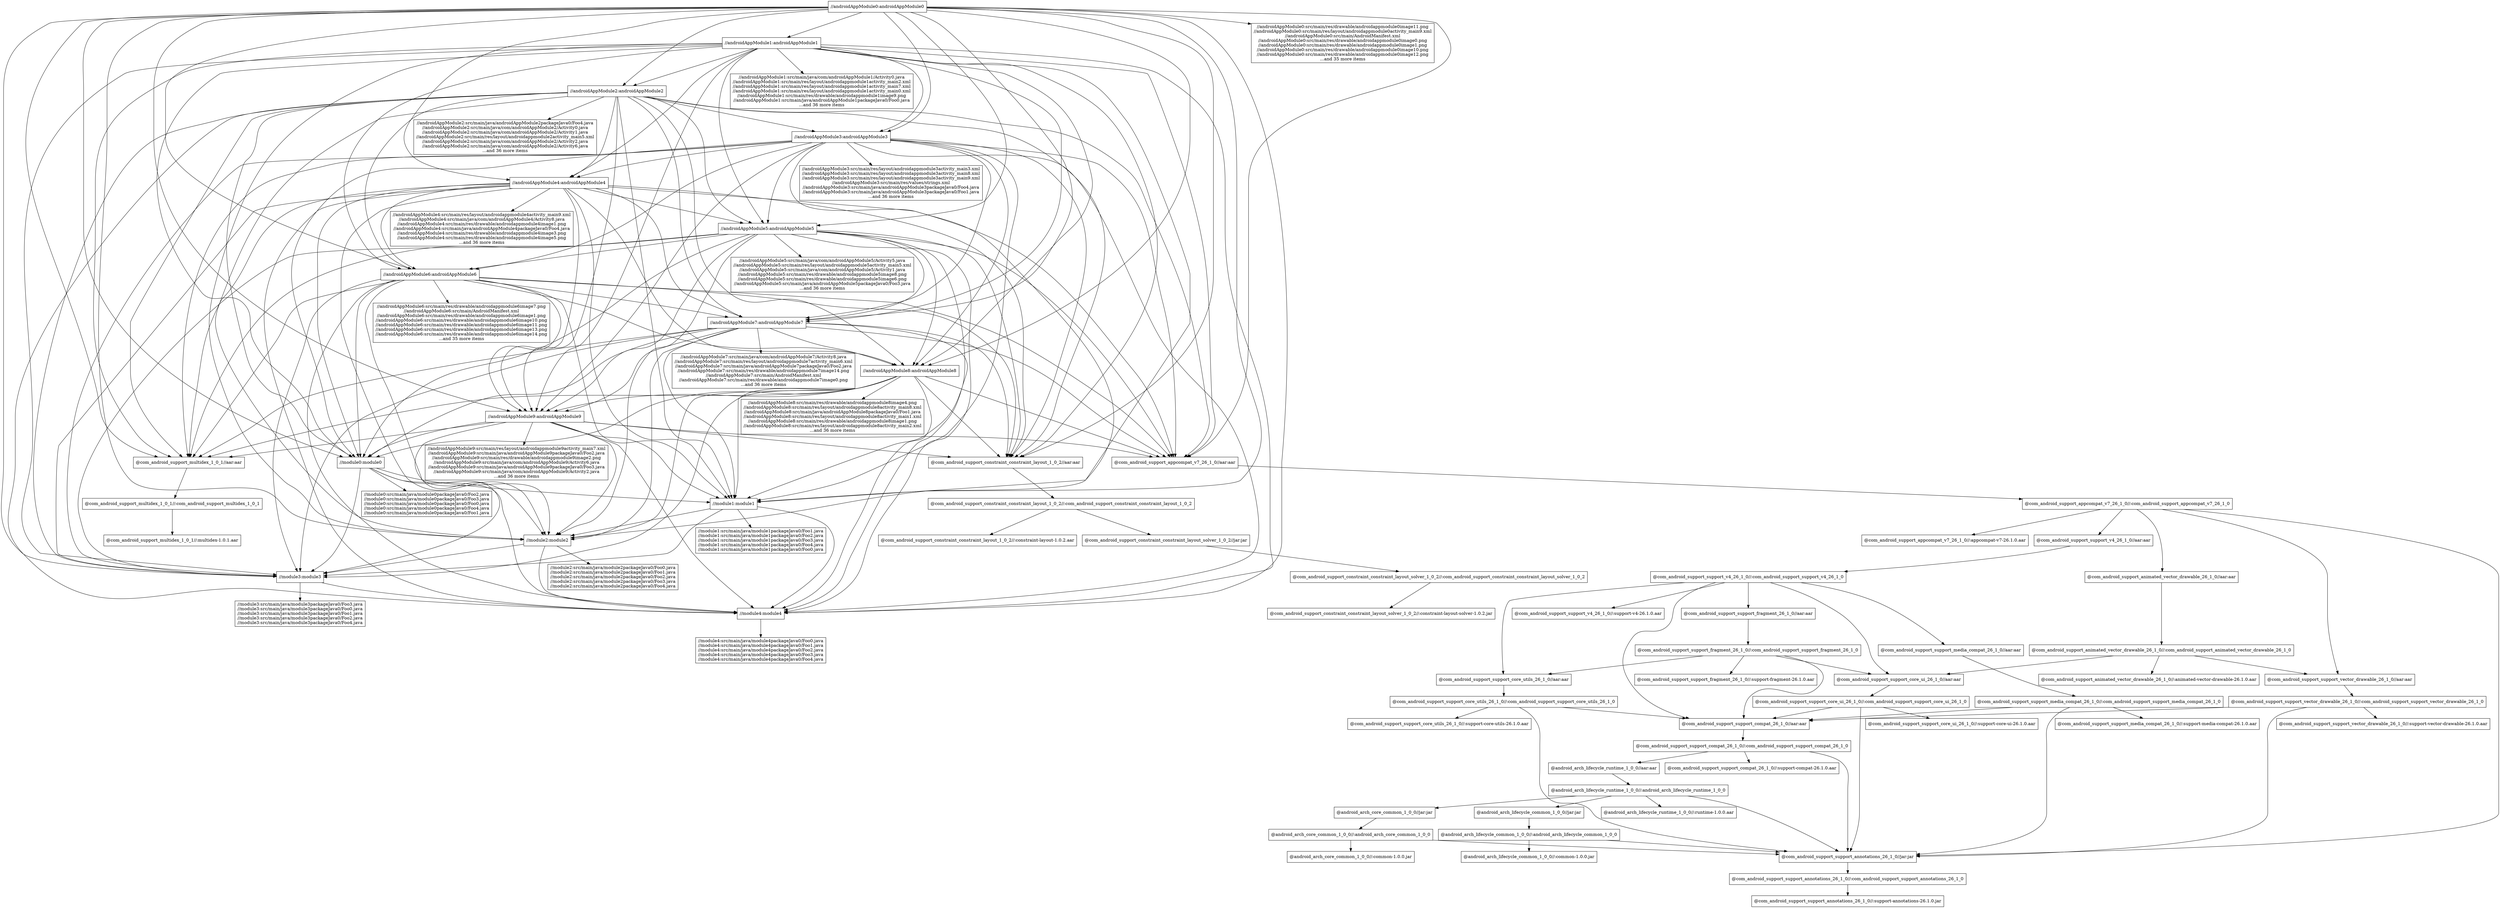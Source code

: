 digraph mygraph {
  node [shape=box];
"//androidAppModule0:androidAppModule0"
"//androidAppModule0:androidAppModule0" -> "//androidAppModule1:androidAppModule1"
"//androidAppModule0:androidAppModule0" -> "//androidAppModule2:androidAppModule2"
"//androidAppModule0:androidAppModule0" -> "//androidAppModule3:androidAppModule3"
"//androidAppModule0:androidAppModule0" -> "//androidAppModule4:androidAppModule4"
"//androidAppModule0:androidAppModule0" -> "//androidAppModule5:androidAppModule5"
"//androidAppModule0:androidAppModule0" -> "//androidAppModule6:androidAppModule6"
"//androidAppModule0:androidAppModule0" -> "//androidAppModule7:androidAppModule7"
"//androidAppModule0:androidAppModule0" -> "//androidAppModule8:androidAppModule8"
"//androidAppModule0:androidAppModule0" -> "//androidAppModule9:androidAppModule9"
"//androidAppModule0:androidAppModule0" -> "//module0:module0"
"//androidAppModule0:androidAppModule0" -> "//module1:module1"
"//androidAppModule0:androidAppModule0" -> "//module2:module2"
"//androidAppModule0:androidAppModule0" -> "//module3:module3"
"//androidAppModule0:androidAppModule0" -> "//module4:module4"
"//androidAppModule0:androidAppModule0" -> "@com_android_support_appcompat_v7_26_1_0//aar:aar"
"//androidAppModule0:androidAppModule0" -> "@com_android_support_constraint_constraint_layout_1_0_2//aar:aar"
"//androidAppModule0:androidAppModule0" -> "//androidAppModule0:src/main/res/drawable/androidappmodule0image11.png\n//androidAppModule0:src/main/res/layout/androidappmodule0activity_main9.xml\n//androidAppModule0:src/main/AndroidManifest.xml\n//androidAppModule0:src/main/res/drawable/androidappmodule0image0.png\n//androidAppModule0:src/main/res/drawable/androidappmodule0image1.png\n//androidAppModule0:src/main/res/drawable/androidappmodule0image10.png\n//androidAppModule0:src/main/res/drawable/androidappmodule0image12.png\n...and 35 more items"
"//androidAppModule0:androidAppModule0" -> "@com_android_support_multidex_1_0_1//aar:aar"
"//androidAppModule0:src/main/res/drawable/androidappmodule0image11.png\n//androidAppModule0:src/main/res/layout/androidappmodule0activity_main9.xml\n//androidAppModule0:src/main/AndroidManifest.xml\n//androidAppModule0:src/main/res/drawable/androidappmodule0image0.png\n//androidAppModule0:src/main/res/drawable/androidappmodule0image1.png\n//androidAppModule0:src/main/res/drawable/androidappmodule0image10.png\n//androidAppModule0:src/main/res/drawable/androidappmodule0image12.png\n...and 35 more items"
"//androidAppModule1:androidAppModule1"
"//androidAppModule1:androidAppModule1" -> "//androidAppModule2:androidAppModule2"
"//androidAppModule1:androidAppModule1" -> "//androidAppModule3:androidAppModule3"
"//androidAppModule1:androidAppModule1" -> "//androidAppModule4:androidAppModule4"
"//androidAppModule1:androidAppModule1" -> "//androidAppModule5:androidAppModule5"
"//androidAppModule1:androidAppModule1" -> "//androidAppModule6:androidAppModule6"
"//androidAppModule1:androidAppModule1" -> "//androidAppModule7:androidAppModule7"
"//androidAppModule1:androidAppModule1" -> "//androidAppModule8:androidAppModule8"
"//androidAppModule1:androidAppModule1" -> "//androidAppModule9:androidAppModule9"
"//androidAppModule1:androidAppModule1" -> "//module0:module0"
"//androidAppModule1:androidAppModule1" -> "//module1:module1"
"//androidAppModule1:androidAppModule1" -> "//module2:module2"
"//androidAppModule1:androidAppModule1" -> "//module3:module3"
"//androidAppModule1:androidAppModule1" -> "//module4:module4"
"//androidAppModule1:androidAppModule1" -> "@com_android_support_appcompat_v7_26_1_0//aar:aar"
"//androidAppModule1:androidAppModule1" -> "@com_android_support_constraint_constraint_layout_1_0_2//aar:aar"
"//androidAppModule1:androidAppModule1" -> "//androidAppModule1:src/main/java/com/androidAppModule1/Activity0.java\n//androidAppModule1:src/main/res/layout/androidappmodule1activity_main2.xml\n//androidAppModule1:src/main/res/layout/androidappmodule1activity_main7.xml\n//androidAppModule1:src/main/res/layout/androidappmodule1activity_main0.xml\n//androidAppModule1:src/main/res/drawable/androidappmodule1image9.png\n//androidAppModule1:src/main/java/androidAppModule1packageJava0/Foo0.java\n...and 36 more items"
"//androidAppModule1:androidAppModule1" -> "@com_android_support_multidex_1_0_1//aar:aar"
"//androidAppModule2:androidAppModule2"
"//androidAppModule2:androidAppModule2" -> "//androidAppModule3:androidAppModule3"
"//androidAppModule2:androidAppModule2" -> "//androidAppModule4:androidAppModule4"
"//androidAppModule2:androidAppModule2" -> "//androidAppModule5:androidAppModule5"
"//androidAppModule2:androidAppModule2" -> "//androidAppModule6:androidAppModule6"
"//androidAppModule2:androidAppModule2" -> "//androidAppModule7:androidAppModule7"
"//androidAppModule2:androidAppModule2" -> "//androidAppModule8:androidAppModule8"
"//androidAppModule2:androidAppModule2" -> "//androidAppModule9:androidAppModule9"
"//androidAppModule2:androidAppModule2" -> "//module0:module0"
"//androidAppModule2:androidAppModule2" -> "//module1:module1"
"//androidAppModule2:androidAppModule2" -> "//module2:module2"
"//androidAppModule2:androidAppModule2" -> "//module3:module3"
"//androidAppModule2:androidAppModule2" -> "//module4:module4"
"//androidAppModule2:androidAppModule2" -> "@com_android_support_appcompat_v7_26_1_0//aar:aar"
"//androidAppModule2:androidAppModule2" -> "@com_android_support_constraint_constraint_layout_1_0_2//aar:aar"
"//androidAppModule2:androidAppModule2" -> "//androidAppModule2:src/main/java/androidAppModule2packageJava0/Foo4.java\n//androidAppModule2:src/main/java/com/androidAppModule2/Activity0.java\n//androidAppModule2:src/main/java/com/androidAppModule2/Activity1.java\n//androidAppModule2:src/main/res/layout/androidappmodule2activity_main5.xml\n//androidAppModule2:src/main/java/com/androidAppModule2/Activity2.java\n//androidAppModule2:src/main/java/com/androidAppModule2/Activity6.java\n...and 36 more items"
"//androidAppModule2:androidAppModule2" -> "@com_android_support_multidex_1_0_1//aar:aar"
"//androidAppModule3:androidAppModule3"
"//androidAppModule3:androidAppModule3" -> "//androidAppModule4:androidAppModule4"
"//androidAppModule3:androidAppModule3" -> "//androidAppModule5:androidAppModule5"
"//androidAppModule3:androidAppModule3" -> "//androidAppModule6:androidAppModule6"
"//androidAppModule3:androidAppModule3" -> "//androidAppModule7:androidAppModule7"
"//androidAppModule3:androidAppModule3" -> "//androidAppModule8:androidAppModule8"
"//androidAppModule3:androidAppModule3" -> "//androidAppModule9:androidAppModule9"
"//androidAppModule3:androidAppModule3" -> "//module0:module0"
"//androidAppModule3:androidAppModule3" -> "//module1:module1"
"//androidAppModule3:androidAppModule3" -> "//module2:module2"
"//androidAppModule3:androidAppModule3" -> "//module3:module3"
"//androidAppModule3:androidAppModule3" -> "//module4:module4"
"//androidAppModule3:androidAppModule3" -> "@com_android_support_appcompat_v7_26_1_0//aar:aar"
"//androidAppModule3:androidAppModule3" -> "@com_android_support_constraint_constraint_layout_1_0_2//aar:aar"
"//androidAppModule3:androidAppModule3" -> "//androidAppModule3:src/main/res/layout/androidappmodule3activity_main3.xml\n//androidAppModule3:src/main/res/layout/androidappmodule3activity_main8.xml\n//androidAppModule3:src/main/res/layout/androidappmodule3activity_main9.xml\n//androidAppModule3:src/main/res/values/strings.xml\n//androidAppModule3:src/main/java/androidAppModule3packageJava0/Foo4.java\n//androidAppModule3:src/main/java/androidAppModule3packageJava0/Foo1.java\n...and 36 more items"
"//androidAppModule3:androidAppModule3" -> "@com_android_support_multidex_1_0_1//aar:aar"
"//androidAppModule3:src/main/res/layout/androidappmodule3activity_main3.xml\n//androidAppModule3:src/main/res/layout/androidappmodule3activity_main8.xml\n//androidAppModule3:src/main/res/layout/androidappmodule3activity_main9.xml\n//androidAppModule3:src/main/res/values/strings.xml\n//androidAppModule3:src/main/java/androidAppModule3packageJava0/Foo4.java\n//androidAppModule3:src/main/java/androidAppModule3packageJava0/Foo1.java\n...and 36 more items"
"//androidAppModule4:androidAppModule4"
"//androidAppModule4:androidAppModule4" -> "//androidAppModule5:androidAppModule5"
"//androidAppModule4:androidAppModule4" -> "//androidAppModule6:androidAppModule6"
"//androidAppModule4:androidAppModule4" -> "//androidAppModule7:androidAppModule7"
"//androidAppModule4:androidAppModule4" -> "//androidAppModule8:androidAppModule8"
"//androidAppModule4:androidAppModule4" -> "//androidAppModule9:androidAppModule9"
"//androidAppModule4:androidAppModule4" -> "//module0:module0"
"//androidAppModule4:androidAppModule4" -> "//module1:module1"
"//androidAppModule4:androidAppModule4" -> "//module2:module2"
"//androidAppModule4:androidAppModule4" -> "//module3:module3"
"//androidAppModule4:androidAppModule4" -> "//module4:module4"
"//androidAppModule4:androidAppModule4" -> "@com_android_support_appcompat_v7_26_1_0//aar:aar"
"//androidAppModule4:androidAppModule4" -> "@com_android_support_constraint_constraint_layout_1_0_2//aar:aar"
"//androidAppModule4:androidAppModule4" -> "//androidAppModule4:src/main/res/layout/androidappmodule4activity_main9.xml\n//androidAppModule4:src/main/java/com/androidAppModule4/Activity8.java\n//androidAppModule4:src/main/res/drawable/androidappmodule4image1.png\n//androidAppModule4:src/main/java/androidAppModule4packageJava0/Foo4.java\n//androidAppModule4:src/main/res/drawable/androidappmodule4image3.png\n//androidAppModule4:src/main/res/drawable/androidappmodule4image5.png\n...and 36 more items"
"//androidAppModule4:androidAppModule4" -> "@com_android_support_multidex_1_0_1//aar:aar"
"//androidAppModule5:androidAppModule5"
"//androidAppModule5:androidAppModule5" -> "//androidAppModule6:androidAppModule6"
"//androidAppModule5:androidAppModule5" -> "//androidAppModule7:androidAppModule7"
"//androidAppModule5:androidAppModule5" -> "//androidAppModule8:androidAppModule8"
"//androidAppModule5:androidAppModule5" -> "//androidAppModule9:androidAppModule9"
"//androidAppModule5:androidAppModule5" -> "//module0:module0"
"//androidAppModule5:androidAppModule5" -> "//module1:module1"
"//androidAppModule5:androidAppModule5" -> "//module2:module2"
"//androidAppModule5:androidAppModule5" -> "//module3:module3"
"//androidAppModule5:androidAppModule5" -> "//module4:module4"
"//androidAppModule5:androidAppModule5" -> "@com_android_support_appcompat_v7_26_1_0//aar:aar"
"//androidAppModule5:androidAppModule5" -> "@com_android_support_constraint_constraint_layout_1_0_2//aar:aar"
"//androidAppModule5:androidAppModule5" -> "//androidAppModule5:src/main/java/com/androidAppModule5/Activity5.java\n//androidAppModule5:src/main/res/layout/androidappmodule5activity_main5.xml\n//androidAppModule5:src/main/java/com/androidAppModule5/Activity1.java\n//androidAppModule5:src/main/res/drawable/androidappmodule5image8.png\n//androidAppModule5:src/main/res/drawable/androidappmodule5image6.png\n//androidAppModule5:src/main/java/androidAppModule5packageJava0/Foo3.java\n...and 36 more items"
"//androidAppModule5:androidAppModule5" -> "@com_android_support_multidex_1_0_1//aar:aar"
"//androidAppModule5:src/main/java/com/androidAppModule5/Activity5.java\n//androidAppModule5:src/main/res/layout/androidappmodule5activity_main5.xml\n//androidAppModule5:src/main/java/com/androidAppModule5/Activity1.java\n//androidAppModule5:src/main/res/drawable/androidappmodule5image8.png\n//androidAppModule5:src/main/res/drawable/androidappmodule5image6.png\n//androidAppModule5:src/main/java/androidAppModule5packageJava0/Foo3.java\n...and 36 more items"
"//androidAppModule6:androidAppModule6"
"//androidAppModule6:androidAppModule6" -> "//androidAppModule7:androidAppModule7"
"//androidAppModule6:androidAppModule6" -> "//androidAppModule8:androidAppModule8"
"//androidAppModule6:androidAppModule6" -> "//androidAppModule9:androidAppModule9"
"//androidAppModule6:androidAppModule6" -> "//module0:module0"
"//androidAppModule6:androidAppModule6" -> "//module1:module1"
"//androidAppModule6:androidAppModule6" -> "//module2:module2"
"//androidAppModule6:androidAppModule6" -> "//module3:module3"
"//androidAppModule6:androidAppModule6" -> "//module4:module4"
"//androidAppModule6:androidAppModule6" -> "@com_android_support_appcompat_v7_26_1_0//aar:aar"
"//androidAppModule6:androidAppModule6" -> "@com_android_support_constraint_constraint_layout_1_0_2//aar:aar"
"//androidAppModule6:androidAppModule6" -> "//androidAppModule6:src/main/res/drawable/androidappmodule6image7.png\n//androidAppModule6:src/main/AndroidManifest.xml\n//androidAppModule6:src/main/res/drawable/androidappmodule6image1.png\n//androidAppModule6:src/main/res/drawable/androidappmodule6image10.png\n//androidAppModule6:src/main/res/drawable/androidappmodule6image11.png\n//androidAppModule6:src/main/res/drawable/androidappmodule6image13.png\n//androidAppModule6:src/main/res/drawable/androidappmodule6image14.png\n...and 35 more items"
"//androidAppModule6:androidAppModule6" -> "@com_android_support_multidex_1_0_1//aar:aar"
"//androidAppModule6:src/main/res/drawable/androidappmodule6image7.png\n//androidAppModule6:src/main/AndroidManifest.xml\n//androidAppModule6:src/main/res/drawable/androidappmodule6image1.png\n//androidAppModule6:src/main/res/drawable/androidappmodule6image10.png\n//androidAppModule6:src/main/res/drawable/androidappmodule6image11.png\n//androidAppModule6:src/main/res/drawable/androidappmodule6image13.png\n//androidAppModule6:src/main/res/drawable/androidappmodule6image14.png\n...and 35 more items"
"//androidAppModule7:androidAppModule7"
"//androidAppModule7:androidAppModule7" -> "//androidAppModule8:androidAppModule8"
"//androidAppModule7:androidAppModule7" -> "//androidAppModule9:androidAppModule9"
"//androidAppModule7:androidAppModule7" -> "//module0:module0"
"//androidAppModule7:androidAppModule7" -> "//module1:module1"
"//androidAppModule7:androidAppModule7" -> "//module2:module2"
"//androidAppModule7:androidAppModule7" -> "//module3:module3"
"//androidAppModule7:androidAppModule7" -> "//module4:module4"
"//androidAppModule7:androidAppModule7" -> "@com_android_support_appcompat_v7_26_1_0//aar:aar"
"//androidAppModule7:androidAppModule7" -> "@com_android_support_constraint_constraint_layout_1_0_2//aar:aar"
"//androidAppModule7:androidAppModule7" -> "//androidAppModule7:src/main/java/com/androidAppModule7/Activity8.java\n//androidAppModule7:src/main/res/layout/androidappmodule7activity_main6.xml\n//androidAppModule7:src/main/java/androidAppModule7packageJava0/Foo2.java\n//androidAppModule7:src/main/res/drawable/androidappmodule7image14.png\n//androidAppModule7:src/main/AndroidManifest.xml\n//androidAppModule7:src/main/res/drawable/androidappmodule7image0.png\n...and 36 more items"
"//androidAppModule7:androidAppModule7" -> "@com_android_support_multidex_1_0_1//aar:aar"
"//androidAppModule7:src/main/java/com/androidAppModule7/Activity8.java\n//androidAppModule7:src/main/res/layout/androidappmodule7activity_main6.xml\n//androidAppModule7:src/main/java/androidAppModule7packageJava0/Foo2.java\n//androidAppModule7:src/main/res/drawable/androidappmodule7image14.png\n//androidAppModule7:src/main/AndroidManifest.xml\n//androidAppModule7:src/main/res/drawable/androidappmodule7image0.png\n...and 36 more items"
"//androidAppModule8:androidAppModule8"
"//androidAppModule8:androidAppModule8" -> "//androidAppModule9:androidAppModule9"
"//androidAppModule8:androidAppModule8" -> "//module0:module0"
"//androidAppModule8:androidAppModule8" -> "//module1:module1"
"//androidAppModule8:androidAppModule8" -> "//module2:module2"
"//androidAppModule8:androidAppModule8" -> "//module3:module3"
"//androidAppModule8:androidAppModule8" -> "//module4:module4"
"//androidAppModule8:androidAppModule8" -> "@com_android_support_appcompat_v7_26_1_0//aar:aar"
"//androidAppModule8:androidAppModule8" -> "@com_android_support_constraint_constraint_layout_1_0_2//aar:aar"
"//androidAppModule8:androidAppModule8" -> "//androidAppModule8:src/main/res/drawable/androidappmodule8image4.png\n//androidAppModule8:src/main/res/layout/androidappmodule8activity_main8.xml\n//androidAppModule8:src/main/java/androidAppModule8packageJava0/Foo1.java\n//androidAppModule8:src/main/res/layout/androidappmodule8activity_main1.xml\n//androidAppModule8:src/main/res/drawable/androidappmodule8image1.png\n//androidAppModule8:src/main/res/layout/androidappmodule8activity_main2.xml\n...and 36 more items"
"//androidAppModule8:androidAppModule8" -> "@com_android_support_multidex_1_0_1//aar:aar"
"//androidAppModule9:androidAppModule9"
"//androidAppModule9:androidAppModule9" -> "//module0:module0"
"//androidAppModule9:androidAppModule9" -> "//module1:module1"
"//androidAppModule9:androidAppModule9" -> "//module2:module2"
"//androidAppModule9:androidAppModule9" -> "//module3:module3"
"//androidAppModule9:androidAppModule9" -> "//module4:module4"
"//androidAppModule9:androidAppModule9" -> "@com_android_support_appcompat_v7_26_1_0//aar:aar"
"//androidAppModule9:androidAppModule9" -> "@com_android_support_constraint_constraint_layout_1_0_2//aar:aar"
"//androidAppModule9:androidAppModule9" -> "//androidAppModule9:src/main/res/layout/androidappmodule9activity_main7.xml\n//androidAppModule9:src/main/java/androidAppModule9packageJava0/Foo2.java\n//androidAppModule9:src/main/res/drawable/androidappmodule9image2.png\n//androidAppModule9:src/main/java/com/androidAppModule9/Activity6.java\n//androidAppModule9:src/main/java/androidAppModule9packageJava0/Foo3.java\n//androidAppModule9:src/main/java/com/androidAppModule9/Activity2.java\n...and 36 more items"
"//androidAppModule9:androidAppModule9" -> "@com_android_support_multidex_1_0_1//aar:aar"
"@com_android_support_multidex_1_0_1//aar:aar"
"@com_android_support_multidex_1_0_1//aar:aar" -> "@com_android_support_multidex_1_0_1//:com_android_support_multidex_1_0_1"
"@com_android_support_multidex_1_0_1//:com_android_support_multidex_1_0_1"
"@com_android_support_multidex_1_0_1//:com_android_support_multidex_1_0_1" -> "@com_android_support_multidex_1_0_1//:multidex-1.0.1.aar"
"@com_android_support_multidex_1_0_1//:multidex-1.0.1.aar"
"@com_android_support_constraint_constraint_layout_1_0_2//aar:aar"
"@com_android_support_constraint_constraint_layout_1_0_2//aar:aar" -> "@com_android_support_constraint_constraint_layout_1_0_2//:com_android_support_constraint_constraint_layout_1_0_2"
"@com_android_support_constraint_constraint_layout_1_0_2//:com_android_support_constraint_constraint_layout_1_0_2"
"@com_android_support_constraint_constraint_layout_1_0_2//:com_android_support_constraint_constraint_layout_1_0_2" -> "@com_android_support_constraint_constraint_layout_1_0_2//:constraint-layout-1.0.2.aar"
"@com_android_support_constraint_constraint_layout_1_0_2//:com_android_support_constraint_constraint_layout_1_0_2" -> "@com_android_support_constraint_constraint_layout_solver_1_0_2//jar:jar"
"@com_android_support_appcompat_v7_26_1_0//aar:aar"
"@com_android_support_appcompat_v7_26_1_0//aar:aar" -> "@com_android_support_appcompat_v7_26_1_0//:com_android_support_appcompat_v7_26_1_0"
"//module0:module0"
"//module0:module0" -> "//module4:module4"
"//module0:module0" -> "//module1:module1"
"//module0:module0" -> "//module2:module2"
"//module0:module0" -> "//module0:src/main/java/module0packageJava0/Foo2.java\n//module0:src/main/java/module0packageJava0/Foo3.java\n//module0:src/main/java/module0packageJava0/Foo0.java\n//module0:src/main/java/module0packageJava0/Foo4.java\n//module0:src/main/java/module0packageJava0/Foo1.java"
"//module0:module0" -> "//module3:module3"
"@com_android_support_appcompat_v7_26_1_0//:com_android_support_appcompat_v7_26_1_0"
"@com_android_support_appcompat_v7_26_1_0//:com_android_support_appcompat_v7_26_1_0" -> "@com_android_support_animated_vector_drawable_26_1_0//aar:aar"
"@com_android_support_appcompat_v7_26_1_0//:com_android_support_appcompat_v7_26_1_0" -> "@com_android_support_support_annotations_26_1_0//jar:jar"
"@com_android_support_appcompat_v7_26_1_0//:com_android_support_appcompat_v7_26_1_0" -> "@com_android_support_support_vector_drawable_26_1_0//aar:aar"
"@com_android_support_appcompat_v7_26_1_0//:com_android_support_appcompat_v7_26_1_0" -> "@com_android_support_appcompat_v7_26_1_0//:appcompat-v7-26.1.0.aar"
"@com_android_support_appcompat_v7_26_1_0//:com_android_support_appcompat_v7_26_1_0" -> "@com_android_support_support_v4_26_1_0//aar:aar"
"@com_android_support_support_v4_26_1_0//aar:aar"
"@com_android_support_support_v4_26_1_0//aar:aar" -> "@com_android_support_support_v4_26_1_0//:com_android_support_support_v4_26_1_0"
"@com_android_support_support_v4_26_1_0//:com_android_support_support_v4_26_1_0"
"@com_android_support_support_v4_26_1_0//:com_android_support_support_v4_26_1_0" -> "@com_android_support_support_core_utils_26_1_0//aar:aar"
"@com_android_support_support_v4_26_1_0//:com_android_support_support_v4_26_1_0" -> "@com_android_support_support_fragment_26_1_0//aar:aar"
"@com_android_support_support_v4_26_1_0//:com_android_support_support_v4_26_1_0" -> "@com_android_support_support_media_compat_26_1_0//aar:aar"
"@com_android_support_support_v4_26_1_0//:com_android_support_support_v4_26_1_0" -> "@com_android_support_support_compat_26_1_0//aar:aar"
"@com_android_support_support_v4_26_1_0//:com_android_support_support_v4_26_1_0" -> "@com_android_support_support_v4_26_1_0//:support-v4-26.1.0.aar"
"@com_android_support_support_v4_26_1_0//:com_android_support_support_v4_26_1_0" -> "@com_android_support_support_core_ui_26_1_0//aar:aar"
"@com_android_support_support_v4_26_1_0//:support-v4-26.1.0.aar"
"@com_android_support_support_media_compat_26_1_0//aar:aar"
"@com_android_support_support_media_compat_26_1_0//aar:aar" -> "@com_android_support_support_media_compat_26_1_0//:com_android_support_support_media_compat_26_1_0"
"@com_android_support_support_media_compat_26_1_0//:com_android_support_support_media_compat_26_1_0"
"@com_android_support_support_media_compat_26_1_0//:com_android_support_support_media_compat_26_1_0" -> "@com_android_support_support_annotations_26_1_0//jar:jar"
"@com_android_support_support_media_compat_26_1_0//:com_android_support_support_media_compat_26_1_0" -> "@com_android_support_support_media_compat_26_1_0//:support-media-compat-26.1.0.aar"
"@com_android_support_support_media_compat_26_1_0//:com_android_support_support_media_compat_26_1_0" -> "@com_android_support_support_compat_26_1_0//aar:aar"
"@com_android_support_support_media_compat_26_1_0//:support-media-compat-26.1.0.aar"
"@com_android_support_support_fragment_26_1_0//aar:aar"
"@com_android_support_support_fragment_26_1_0//aar:aar" -> "@com_android_support_support_fragment_26_1_0//:com_android_support_support_fragment_26_1_0"
"@com_android_support_appcompat_v7_26_1_0//:appcompat-v7-26.1.0.aar"
"@com_android_support_constraint_constraint_layout_1_0_2//:constraint-layout-1.0.2.aar"
"@com_android_support_support_fragment_26_1_0//:com_android_support_support_fragment_26_1_0"
"@com_android_support_support_fragment_26_1_0//:com_android_support_support_fragment_26_1_0" -> "@com_android_support_support_core_utils_26_1_0//aar:aar"
"@com_android_support_support_fragment_26_1_0//:com_android_support_support_fragment_26_1_0" -> "@com_android_support_support_compat_26_1_0//aar:aar"
"@com_android_support_support_fragment_26_1_0//:com_android_support_support_fragment_26_1_0" -> "@com_android_support_support_fragment_26_1_0//:support-fragment-26.1.0.aar"
"@com_android_support_support_fragment_26_1_0//:com_android_support_support_fragment_26_1_0" -> "@com_android_support_support_core_ui_26_1_0//aar:aar"
"@com_android_support_support_fragment_26_1_0//:support-fragment-26.1.0.aar"
"@com_android_support_constraint_constraint_layout_solver_1_0_2//jar:jar"
"@com_android_support_constraint_constraint_layout_solver_1_0_2//jar:jar" -> "@com_android_support_constraint_constraint_layout_solver_1_0_2//:com_android_support_constraint_constraint_layout_solver_1_0_2"
"@com_android_support_constraint_constraint_layout_solver_1_0_2//:com_android_support_constraint_constraint_layout_solver_1_0_2"
"@com_android_support_constraint_constraint_layout_solver_1_0_2//:com_android_support_constraint_constraint_layout_solver_1_0_2" -> "@com_android_support_constraint_constraint_layout_solver_1_0_2//:constraint-layout-solver-1.0.2.jar"
"@com_android_support_constraint_constraint_layout_solver_1_0_2//:constraint-layout-solver-1.0.2.jar"
"@com_android_support_animated_vector_drawable_26_1_0//aar:aar"
"@com_android_support_animated_vector_drawable_26_1_0//aar:aar" -> "@com_android_support_animated_vector_drawable_26_1_0//:com_android_support_animated_vector_drawable_26_1_0"
"@com_android_support_animated_vector_drawable_26_1_0//:com_android_support_animated_vector_drawable_26_1_0"
"@com_android_support_animated_vector_drawable_26_1_0//:com_android_support_animated_vector_drawable_26_1_0" -> "@com_android_support_support_vector_drawable_26_1_0//aar:aar"
"@com_android_support_animated_vector_drawable_26_1_0//:com_android_support_animated_vector_drawable_26_1_0" -> "@com_android_support_animated_vector_drawable_26_1_0//:animated-vector-drawable-26.1.0.aar"
"@com_android_support_animated_vector_drawable_26_1_0//:com_android_support_animated_vector_drawable_26_1_0" -> "@com_android_support_support_core_ui_26_1_0//aar:aar"
"@com_android_support_animated_vector_drawable_26_1_0//:animated-vector-drawable-26.1.0.aar"
"@com_android_support_support_vector_drawable_26_1_0//aar:aar"
"@com_android_support_support_vector_drawable_26_1_0//aar:aar" -> "@com_android_support_support_vector_drawable_26_1_0//:com_android_support_support_vector_drawable_26_1_0"
"@com_android_support_support_vector_drawable_26_1_0//:com_android_support_support_vector_drawable_26_1_0"
"@com_android_support_support_vector_drawable_26_1_0//:com_android_support_support_vector_drawable_26_1_0" -> "@com_android_support_support_annotations_26_1_0//jar:jar"
"@com_android_support_support_vector_drawable_26_1_0//:com_android_support_support_vector_drawable_26_1_0" -> "@com_android_support_support_vector_drawable_26_1_0//:support-vector-drawable-26.1.0.aar"
"@com_android_support_support_vector_drawable_26_1_0//:com_android_support_support_vector_drawable_26_1_0" -> "@com_android_support_support_compat_26_1_0//aar:aar"
"@com_android_support_support_vector_drawable_26_1_0//:support-vector-drawable-26.1.0.aar"
"//androidAppModule8:src/main/res/drawable/androidappmodule8image4.png\n//androidAppModule8:src/main/res/layout/androidappmodule8activity_main8.xml\n//androidAppModule8:src/main/java/androidAppModule8packageJava0/Foo1.java\n//androidAppModule8:src/main/res/layout/androidappmodule8activity_main1.xml\n//androidAppModule8:src/main/res/drawable/androidappmodule8image1.png\n//androidAppModule8:src/main/res/layout/androidappmodule8activity_main2.xml\n...and 36 more items"
"//androidAppModule2:src/main/java/androidAppModule2packageJava0/Foo4.java\n//androidAppModule2:src/main/java/com/androidAppModule2/Activity0.java\n//androidAppModule2:src/main/java/com/androidAppModule2/Activity1.java\n//androidAppModule2:src/main/res/layout/androidappmodule2activity_main5.xml\n//androidAppModule2:src/main/java/com/androidAppModule2/Activity2.java\n//androidAppModule2:src/main/java/com/androidAppModule2/Activity6.java\n...and 36 more items"
"//module0:src/main/java/module0packageJava0/Foo2.java\n//module0:src/main/java/module0packageJava0/Foo3.java\n//module0:src/main/java/module0packageJava0/Foo0.java\n//module0:src/main/java/module0packageJava0/Foo4.java\n//module0:src/main/java/module0packageJava0/Foo1.java"
"//module1:module1"
"//module1:module1" -> "//module2:module2"
"//module1:module1" -> "//module3:module3"
"//module1:module1" -> "//module1:src/main/java/module1packageJava0/Foo1.java\n//module1:src/main/java/module1packageJava0/Foo2.java\n//module1:src/main/java/module1packageJava0/Foo3.java\n//module1:src/main/java/module1packageJava0/Foo4.java\n//module1:src/main/java/module1packageJava0/Foo0.java"
"//module1:module1" -> "//module4:module4"
"//module1:src/main/java/module1packageJava0/Foo1.java\n//module1:src/main/java/module1packageJava0/Foo2.java\n//module1:src/main/java/module1packageJava0/Foo3.java\n//module1:src/main/java/module1packageJava0/Foo4.java\n//module1:src/main/java/module1packageJava0/Foo0.java"
"//module2:module2"
"//module2:module2" -> "//module3:module3"
"//module2:module2" -> "//module2:src/main/java/module2packageJava0/Foo0.java\n//module2:src/main/java/module2packageJava0/Foo1.java\n//module2:src/main/java/module2packageJava0/Foo2.java\n//module2:src/main/java/module2packageJava0/Foo3.java\n//module2:src/main/java/module2packageJava0/Foo4.java"
"//module2:module2" -> "//module4:module4"
"//module2:src/main/java/module2packageJava0/Foo0.java\n//module2:src/main/java/module2packageJava0/Foo1.java\n//module2:src/main/java/module2packageJava0/Foo2.java\n//module2:src/main/java/module2packageJava0/Foo3.java\n//module2:src/main/java/module2packageJava0/Foo4.java"
"//module3:module3"
"//module3:module3" -> "//module3:src/main/java/module3packageJava0/Foo3.java\n//module3:src/main/java/module3packageJava0/Foo0.java\n//module3:src/main/java/module3packageJava0/Foo1.java\n//module3:src/main/java/module3packageJava0/Foo2.java\n//module3:src/main/java/module3packageJava0/Foo4.java"
"//module3:module3" -> "//module4:module4"
"//module4:module4"
"//module4:module4" -> "//module4:src/main/java/module4packageJava0/Foo0.java\n//module4:src/main/java/module4packageJava0/Foo1.java\n//module4:src/main/java/module4packageJava0/Foo2.java\n//module4:src/main/java/module4packageJava0/Foo3.java\n//module4:src/main/java/module4packageJava0/Foo4.java"
"//module4:src/main/java/module4packageJava0/Foo0.java\n//module4:src/main/java/module4packageJava0/Foo1.java\n//module4:src/main/java/module4packageJava0/Foo2.java\n//module4:src/main/java/module4packageJava0/Foo3.java\n//module4:src/main/java/module4packageJava0/Foo4.java"
"//module3:src/main/java/module3packageJava0/Foo3.java\n//module3:src/main/java/module3packageJava0/Foo0.java\n//module3:src/main/java/module3packageJava0/Foo1.java\n//module3:src/main/java/module3packageJava0/Foo2.java\n//module3:src/main/java/module3packageJava0/Foo4.java"
"@com_android_support_support_core_utils_26_1_0//aar:aar"
"@com_android_support_support_core_utils_26_1_0//aar:aar" -> "@com_android_support_support_core_utils_26_1_0//:com_android_support_support_core_utils_26_1_0"
"@com_android_support_support_core_utils_26_1_0//:com_android_support_support_core_utils_26_1_0"
"@com_android_support_support_core_utils_26_1_0//:com_android_support_support_core_utils_26_1_0" -> "@com_android_support_support_annotations_26_1_0//jar:jar"
"@com_android_support_support_core_utils_26_1_0//:com_android_support_support_core_utils_26_1_0" -> "@com_android_support_support_core_utils_26_1_0//:support-core-utils-26.1.0.aar"
"@com_android_support_support_core_utils_26_1_0//:com_android_support_support_core_utils_26_1_0" -> "@com_android_support_support_compat_26_1_0//aar:aar"
"@com_android_support_support_core_utils_26_1_0//:support-core-utils-26.1.0.aar"
"//androidAppModule4:src/main/res/layout/androidappmodule4activity_main9.xml\n//androidAppModule4:src/main/java/com/androidAppModule4/Activity8.java\n//androidAppModule4:src/main/res/drawable/androidappmodule4image1.png\n//androidAppModule4:src/main/java/androidAppModule4packageJava0/Foo4.java\n//androidAppModule4:src/main/res/drawable/androidappmodule4image3.png\n//androidAppModule4:src/main/res/drawable/androidappmodule4image5.png\n...and 36 more items"
"@com_android_support_support_core_ui_26_1_0//aar:aar"
"@com_android_support_support_core_ui_26_1_0//aar:aar" -> "@com_android_support_support_core_ui_26_1_0//:com_android_support_support_core_ui_26_1_0"
"@com_android_support_support_core_ui_26_1_0//:com_android_support_support_core_ui_26_1_0"
"@com_android_support_support_core_ui_26_1_0//:com_android_support_support_core_ui_26_1_0" -> "@com_android_support_support_annotations_26_1_0//jar:jar"
"@com_android_support_support_core_ui_26_1_0//:com_android_support_support_core_ui_26_1_0" -> "@com_android_support_support_core_ui_26_1_0//:support-core-ui-26.1.0.aar"
"@com_android_support_support_core_ui_26_1_0//:com_android_support_support_core_ui_26_1_0" -> "@com_android_support_support_compat_26_1_0//aar:aar"
"@com_android_support_support_compat_26_1_0//aar:aar"
"@com_android_support_support_compat_26_1_0//aar:aar" -> "@com_android_support_support_compat_26_1_0//:com_android_support_support_compat_26_1_0"
"@com_android_support_support_compat_26_1_0//:com_android_support_support_compat_26_1_0"
"@com_android_support_support_compat_26_1_0//:com_android_support_support_compat_26_1_0" -> "@com_android_support_support_annotations_26_1_0//jar:jar"
"@com_android_support_support_compat_26_1_0//:com_android_support_support_compat_26_1_0" -> "@com_android_support_support_compat_26_1_0//:support-compat-26.1.0.aar"
"@com_android_support_support_compat_26_1_0//:com_android_support_support_compat_26_1_0" -> "@android_arch_lifecycle_runtime_1_0_0//aar:aar"
"@android_arch_lifecycle_runtime_1_0_0//aar:aar"
"@android_arch_lifecycle_runtime_1_0_0//aar:aar" -> "@android_arch_lifecycle_runtime_1_0_0//:android_arch_lifecycle_runtime_1_0_0"
"@android_arch_lifecycle_runtime_1_0_0//:android_arch_lifecycle_runtime_1_0_0"
"@android_arch_lifecycle_runtime_1_0_0//:android_arch_lifecycle_runtime_1_0_0" -> "@com_android_support_support_annotations_26_1_0//jar:jar"
"@android_arch_lifecycle_runtime_1_0_0//:android_arch_lifecycle_runtime_1_0_0" -> "@android_arch_core_common_1_0_0//jar:jar"
"@android_arch_lifecycle_runtime_1_0_0//:android_arch_lifecycle_runtime_1_0_0" -> "@android_arch_lifecycle_runtime_1_0_0//:runtime-1.0.0.aar"
"@android_arch_lifecycle_runtime_1_0_0//:android_arch_lifecycle_runtime_1_0_0" -> "@android_arch_lifecycle_common_1_0_0//jar:jar"
"@android_arch_lifecycle_common_1_0_0//jar:jar"
"@android_arch_lifecycle_common_1_0_0//jar:jar" -> "@android_arch_lifecycle_common_1_0_0//:android_arch_lifecycle_common_1_0_0"
"@android_arch_lifecycle_common_1_0_0//:android_arch_lifecycle_common_1_0_0"
"@android_arch_lifecycle_common_1_0_0//:android_arch_lifecycle_common_1_0_0" -> "@android_arch_lifecycle_common_1_0_0//:common-1.0.0.jar"
"@android_arch_lifecycle_common_1_0_0//:android_arch_lifecycle_common_1_0_0" -> "@com_android_support_support_annotations_26_1_0//jar:jar"
"@android_arch_lifecycle_common_1_0_0//:common-1.0.0.jar"
"@android_arch_core_common_1_0_0//jar:jar"
"@android_arch_core_common_1_0_0//jar:jar" -> "@android_arch_core_common_1_0_0//:android_arch_core_common_1_0_0"
"@android_arch_core_common_1_0_0//:android_arch_core_common_1_0_0"
"@android_arch_core_common_1_0_0//:android_arch_core_common_1_0_0" -> "@android_arch_core_common_1_0_0//:common-1.0.0.jar"
"@android_arch_core_common_1_0_0//:android_arch_core_common_1_0_0" -> "@com_android_support_support_annotations_26_1_0//jar:jar"
"@android_arch_core_common_1_0_0//:common-1.0.0.jar"
"@com_android_support_support_compat_26_1_0//:support-compat-26.1.0.aar"
"@com_android_support_support_annotations_26_1_0//jar:jar"
"@com_android_support_support_annotations_26_1_0//jar:jar" -> "@com_android_support_support_annotations_26_1_0//:com_android_support_support_annotations_26_1_0"
"@com_android_support_support_annotations_26_1_0//:com_android_support_support_annotations_26_1_0"
"@com_android_support_support_annotations_26_1_0//:com_android_support_support_annotations_26_1_0" -> "@com_android_support_support_annotations_26_1_0//:support-annotations-26.1.0.jar"
"@com_android_support_support_annotations_26_1_0//:support-annotations-26.1.0.jar"
"@com_android_support_support_core_ui_26_1_0//:support-core-ui-26.1.0.aar"
"@android_arch_lifecycle_runtime_1_0_0//:runtime-1.0.0.aar"
"//androidAppModule1:src/main/java/com/androidAppModule1/Activity0.java\n//androidAppModule1:src/main/res/layout/androidappmodule1activity_main2.xml\n//androidAppModule1:src/main/res/layout/androidappmodule1activity_main7.xml\n//androidAppModule1:src/main/res/layout/androidappmodule1activity_main0.xml\n//androidAppModule1:src/main/res/drawable/androidappmodule1image9.png\n//androidAppModule1:src/main/java/androidAppModule1packageJava0/Foo0.java\n...and 36 more items"
"//androidAppModule9:src/main/res/layout/androidappmodule9activity_main7.xml\n//androidAppModule9:src/main/java/androidAppModule9packageJava0/Foo2.java\n//androidAppModule9:src/main/res/drawable/androidappmodule9image2.png\n//androidAppModule9:src/main/java/com/androidAppModule9/Activity6.java\n//androidAppModule9:src/main/java/androidAppModule9packageJava0/Foo3.java\n//androidAppModule9:src/main/java/com/androidAppModule9/Activity2.java\n...and 36 more items"
}
